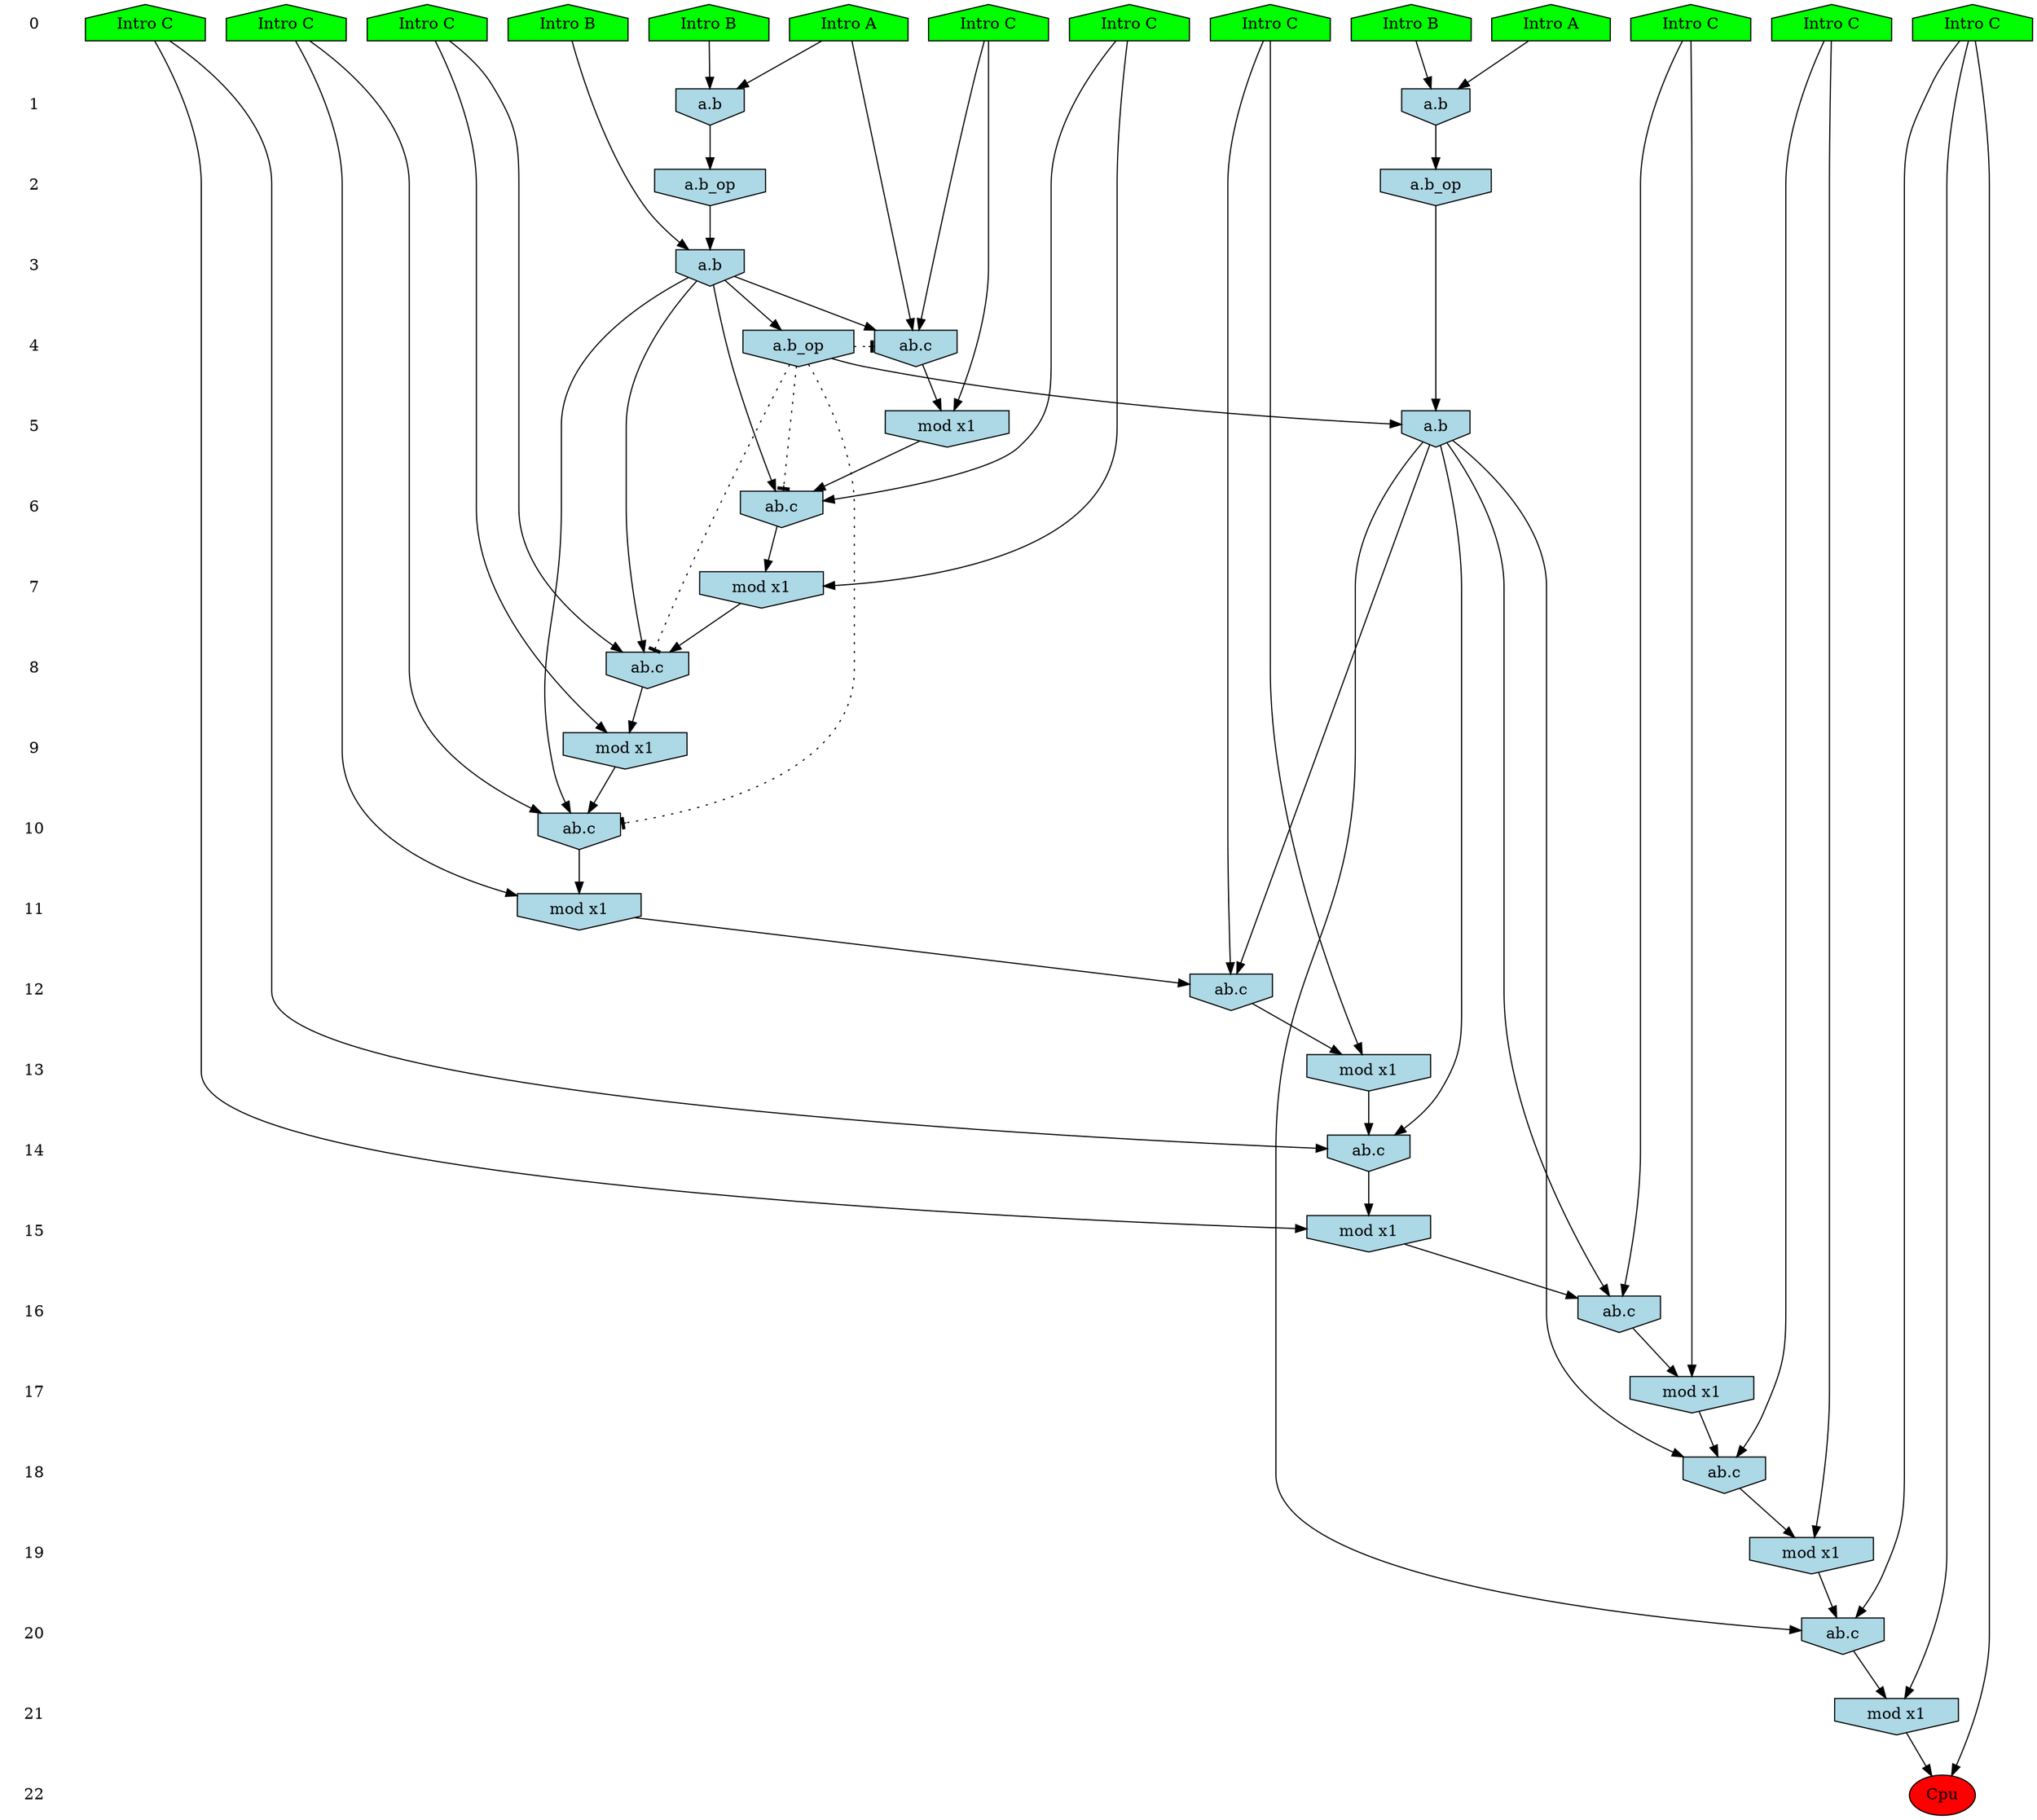 /* Compression of 1 causal flows obtained in average at 2.013875E+01 t.u */
/* Compressed causal flows were: [3729] */
digraph G{
 ranksep=.5 ; 
{ rank = same ; "0" [shape=plaintext] ; node_1 [label ="Intro A", shape=house, style=filled, fillcolor=green] ;
node_2 [label ="Intro B", shape=house, style=filled, fillcolor=green] ;
node_3 [label ="Intro A", shape=house, style=filled, fillcolor=green] ;
node_4 [label ="Intro B", shape=house, style=filled, fillcolor=green] ;
node_5 [label ="Intro B", shape=house, style=filled, fillcolor=green] ;
node_6 [label ="Intro C", shape=house, style=filled, fillcolor=green] ;
node_7 [label ="Intro C", shape=house, style=filled, fillcolor=green] ;
node_8 [label ="Intro C", shape=house, style=filled, fillcolor=green] ;
node_9 [label ="Intro C", shape=house, style=filled, fillcolor=green] ;
node_10 [label ="Intro C", shape=house, style=filled, fillcolor=green] ;
node_11 [label ="Intro C", shape=house, style=filled, fillcolor=green] ;
node_12 [label ="Intro C", shape=house, style=filled, fillcolor=green] ;
node_13 [label ="Intro C", shape=house, style=filled, fillcolor=green] ;
node_14 [label ="Intro C", shape=house, style=filled, fillcolor=green] ;
}
{ rank = same ; "1" [shape=plaintext] ; node_15 [label="a.b", shape=invhouse, style=filled, fillcolor = lightblue] ;
node_18 [label="a.b", shape=invhouse, style=filled, fillcolor = lightblue] ;
}
{ rank = same ; "2" [shape=plaintext] ; node_16 [label="a.b_op", shape=invhouse, style=filled, fillcolor = lightblue] ;
node_20 [label="a.b_op", shape=invhouse, style=filled, fillcolor = lightblue] ;
}
{ rank = same ; "3" [shape=plaintext] ; node_17 [label="a.b", shape=invhouse, style=filled, fillcolor = lightblue] ;
}
{ rank = same ; "4" [shape=plaintext] ; node_19 [label="ab.c", shape=invhouse, style=filled, fillcolor = lightblue] ;
node_28 [label="a.b_op", shape=invhouse, style=filled, fillcolor = lightblue] ;
}
{ rank = same ; "5" [shape=plaintext] ; node_21 [label="mod x1", shape=invhouse, style=filled, fillcolor = lightblue] ;
node_29 [label="a.b", shape=invhouse, style=filled, fillcolor = lightblue] ;
}
{ rank = same ; "6" [shape=plaintext] ; node_22 [label="ab.c", shape=invhouse, style=filled, fillcolor = lightblue] ;
}
{ rank = same ; "7" [shape=plaintext] ; node_23 [label="mod x1", shape=invhouse, style=filled, fillcolor = lightblue] ;
}
{ rank = same ; "8" [shape=plaintext] ; node_24 [label="ab.c", shape=invhouse, style=filled, fillcolor = lightblue] ;
}
{ rank = same ; "9" [shape=plaintext] ; node_25 [label="mod x1", shape=invhouse, style=filled, fillcolor = lightblue] ;
}
{ rank = same ; "10" [shape=plaintext] ; node_26 [label="ab.c", shape=invhouse, style=filled, fillcolor = lightblue] ;
}
{ rank = same ; "11" [shape=plaintext] ; node_27 [label="mod x1", shape=invhouse, style=filled, fillcolor = lightblue] ;
}
{ rank = same ; "12" [shape=plaintext] ; node_30 [label="ab.c", shape=invhouse, style=filled, fillcolor = lightblue] ;
}
{ rank = same ; "13" [shape=plaintext] ; node_31 [label="mod x1", shape=invhouse, style=filled, fillcolor = lightblue] ;
}
{ rank = same ; "14" [shape=plaintext] ; node_32 [label="ab.c", shape=invhouse, style=filled, fillcolor = lightblue] ;
}
{ rank = same ; "15" [shape=plaintext] ; node_33 [label="mod x1", shape=invhouse, style=filled, fillcolor = lightblue] ;
}
{ rank = same ; "16" [shape=plaintext] ; node_34 [label="ab.c", shape=invhouse, style=filled, fillcolor = lightblue] ;
}
{ rank = same ; "17" [shape=plaintext] ; node_35 [label="mod x1", shape=invhouse, style=filled, fillcolor = lightblue] ;
}
{ rank = same ; "18" [shape=plaintext] ; node_36 [label="ab.c", shape=invhouse, style=filled, fillcolor = lightblue] ;
}
{ rank = same ; "19" [shape=plaintext] ; node_37 [label="mod x1", shape=invhouse, style=filled, fillcolor = lightblue] ;
}
{ rank = same ; "20" [shape=plaintext] ; node_38 [label="ab.c", shape=invhouse, style=filled, fillcolor = lightblue] ;
}
{ rank = same ; "21" [shape=plaintext] ; node_39 [label="mod x1", shape=invhouse, style=filled, fillcolor = lightblue] ;
}
{ rank = same ; "22" [shape=plaintext] ; node_40 [label ="Cpu", style=filled, fillcolor=red] ;
}
"0" -> "1" [style="invis"]; 
"1" -> "2" [style="invis"]; 
"2" -> "3" [style="invis"]; 
"3" -> "4" [style="invis"]; 
"4" -> "5" [style="invis"]; 
"5" -> "6" [style="invis"]; 
"6" -> "7" [style="invis"]; 
"7" -> "8" [style="invis"]; 
"8" -> "9" [style="invis"]; 
"9" -> "10" [style="invis"]; 
"10" -> "11" [style="invis"]; 
"11" -> "12" [style="invis"]; 
"12" -> "13" [style="invis"]; 
"13" -> "14" [style="invis"]; 
"14" -> "15" [style="invis"]; 
"15" -> "16" [style="invis"]; 
"16" -> "17" [style="invis"]; 
"17" -> "18" [style="invis"]; 
"18" -> "19" [style="invis"]; 
"19" -> "20" [style="invis"]; 
"20" -> "21" [style="invis"]; 
"21" -> "22" [style="invis"]; 
node_3 -> node_15
node_5 -> node_15
node_15 -> node_16
node_4 -> node_17
node_16 -> node_17
node_1 -> node_18
node_2 -> node_18
node_3 -> node_19
node_10 -> node_19
node_17 -> node_19
node_18 -> node_20
node_10 -> node_21
node_19 -> node_21
node_9 -> node_22
node_17 -> node_22
node_21 -> node_22
node_9 -> node_23
node_22 -> node_23
node_13 -> node_24
node_17 -> node_24
node_23 -> node_24
node_13 -> node_25
node_24 -> node_25
node_6 -> node_26
node_17 -> node_26
node_25 -> node_26
node_6 -> node_27
node_26 -> node_27
node_17 -> node_28
node_20 -> node_29
node_28 -> node_29
node_8 -> node_30
node_27 -> node_30
node_29 -> node_30
node_8 -> node_31
node_30 -> node_31
node_7 -> node_32
node_29 -> node_32
node_31 -> node_32
node_7 -> node_33
node_32 -> node_33
node_11 -> node_34
node_29 -> node_34
node_33 -> node_34
node_11 -> node_35
node_34 -> node_35
node_14 -> node_36
node_29 -> node_36
node_35 -> node_36
node_14 -> node_37
node_36 -> node_37
node_12 -> node_38
node_29 -> node_38
node_37 -> node_38
node_12 -> node_39
node_38 -> node_39
node_12 -> node_40
node_39 -> node_40
node_28 -> node_26 [style=dotted, arrowhead = tee] 
node_28 -> node_24 [style=dotted, arrowhead = tee] 
node_28 -> node_22 [style=dotted, arrowhead = tee] 
node_28 -> node_19 [style=dotted, arrowhead = tee] 
}
/*
 Dot generation time: 0.000191
*/